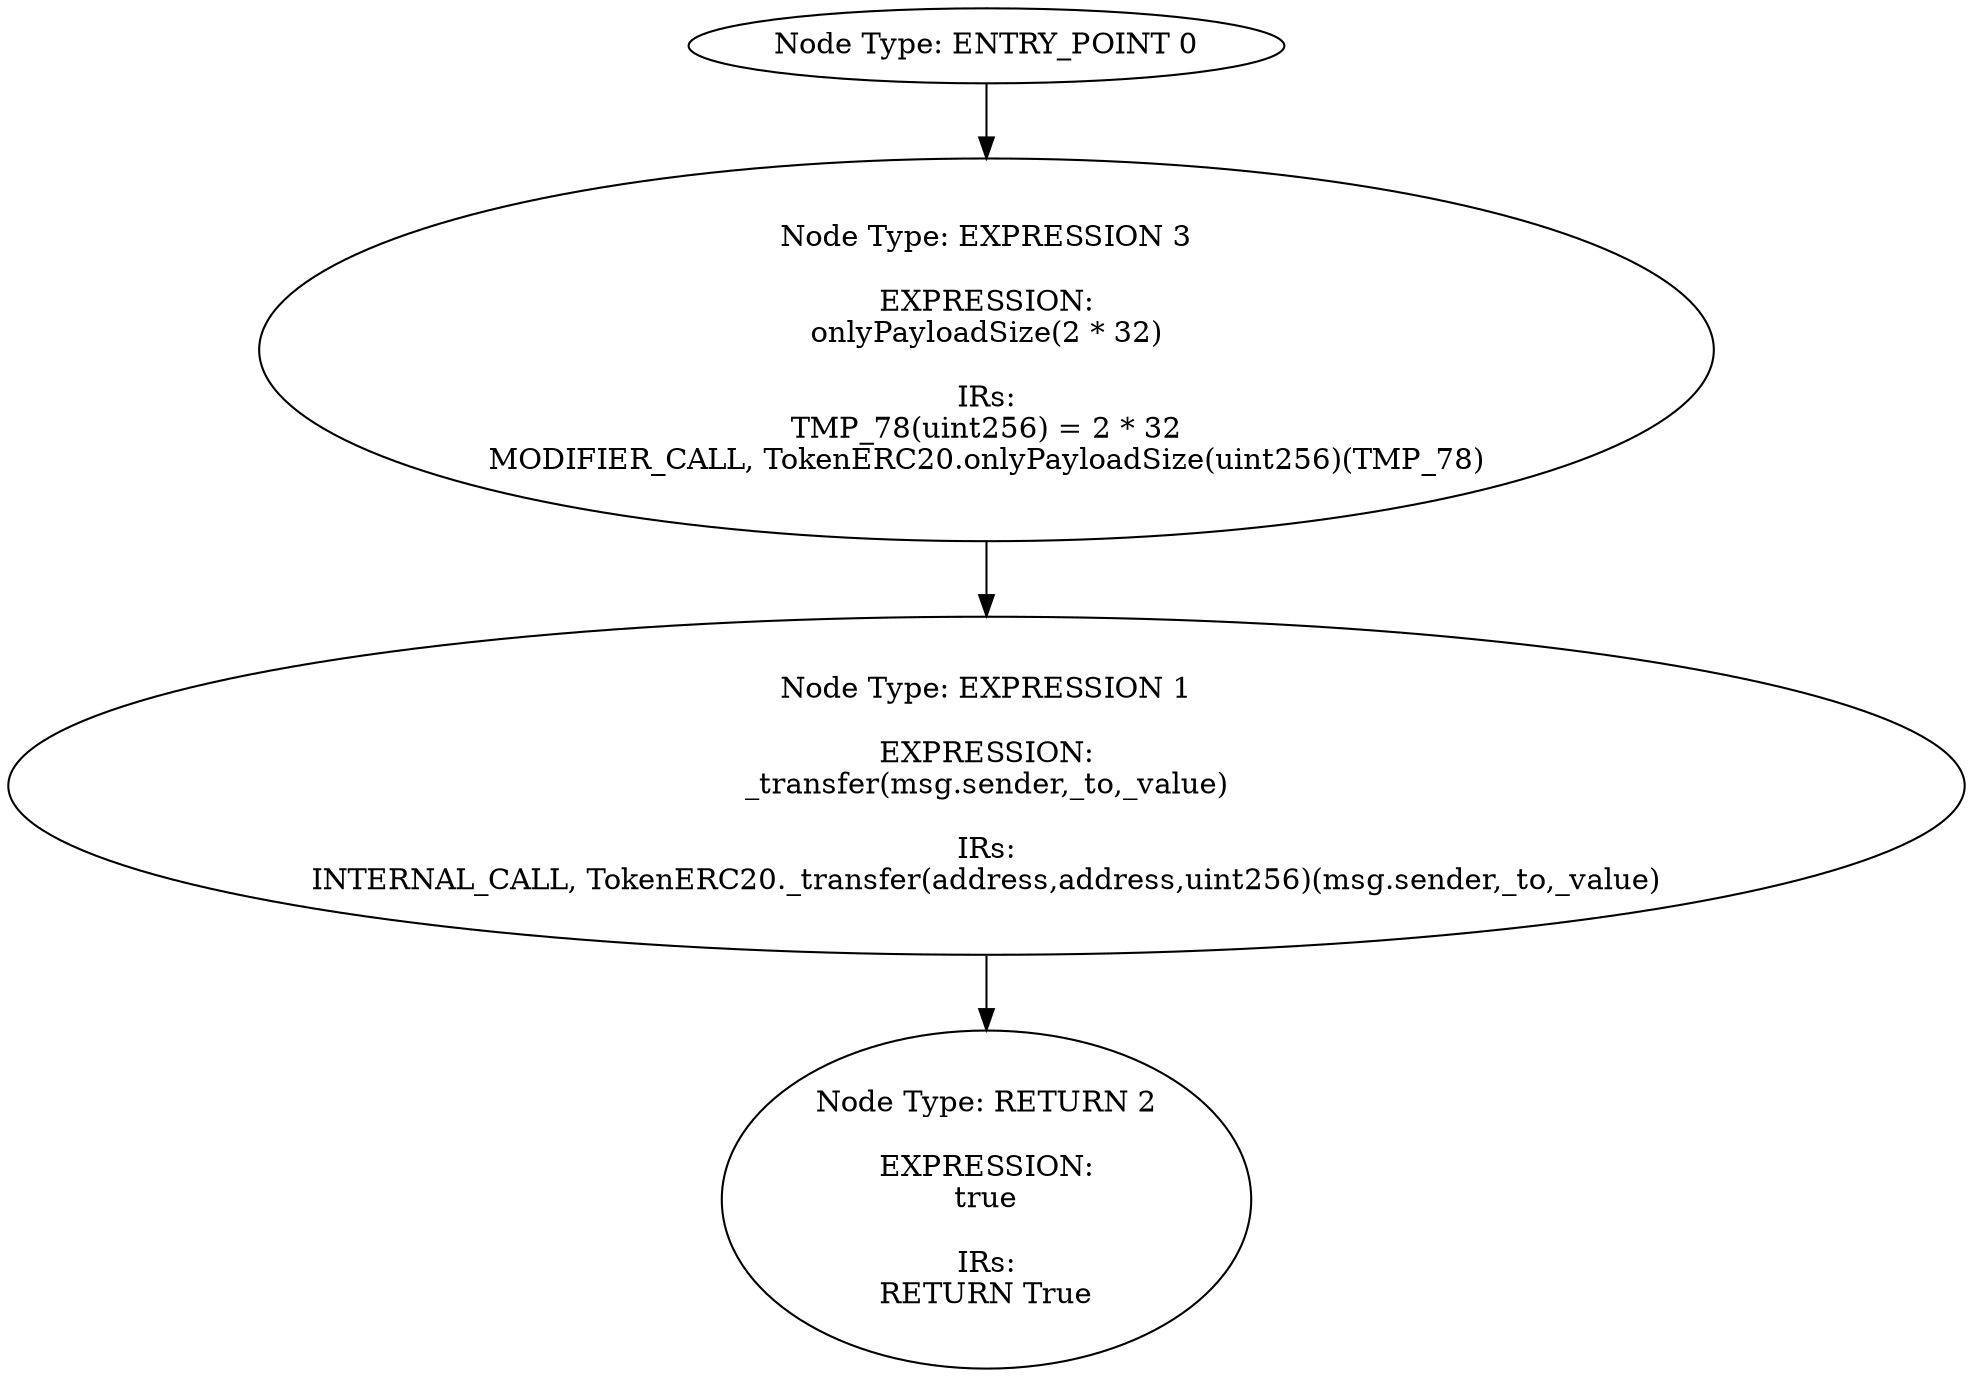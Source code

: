 digraph{
0[label="Node Type: ENTRY_POINT 0
"];
0->3;
1[label="Node Type: EXPRESSION 1

EXPRESSION:
_transfer(msg.sender,_to,_value)

IRs:
INTERNAL_CALL, TokenERC20._transfer(address,address,uint256)(msg.sender,_to,_value)"];
1->2;
2[label="Node Type: RETURN 2

EXPRESSION:
true

IRs:
RETURN True"];
3[label="Node Type: EXPRESSION 3

EXPRESSION:
onlyPayloadSize(2 * 32)

IRs:
TMP_78(uint256) = 2 * 32
MODIFIER_CALL, TokenERC20.onlyPayloadSize(uint256)(TMP_78)"];
3->1;
}
